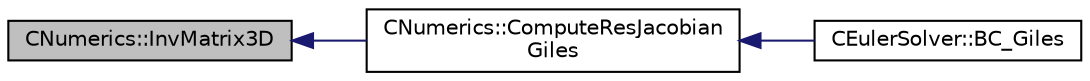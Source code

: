 digraph "CNumerics::InvMatrix3D"
{
  edge [fontname="Helvetica",fontsize="10",labelfontname="Helvetica",labelfontsize="10"];
  node [fontname="Helvetica",fontsize="10",shape=record];
  rankdir="LR";
  Node321 [label="CNumerics::InvMatrix3D",height=0.2,width=0.4,color="black", fillcolor="grey75", style="filled", fontcolor="black"];
  Node321 -> Node322 [dir="back",color="midnightblue",fontsize="10",style="solid",fontname="Helvetica"];
  Node322 [label="CNumerics::ComputeResJacobian\lGiles",height=0.2,width=0.4,color="black", fillcolor="white", style="filled",URL="$class_c_numerics.html#a78cd865849c3fe3accd1e977c836acec",tooltip="Computation of the flow Residual Jacoboan Matrix for Non Reflecting BC. "];
  Node322 -> Node323 [dir="back",color="midnightblue",fontsize="10",style="solid",fontname="Helvetica"];
  Node323 [label="CEulerSolver::BC_Giles",height=0.2,width=0.4,color="black", fillcolor="white", style="filled",URL="$class_c_euler_solver.html#aa4c3988e3ce0c18460b5c069650c57b0",tooltip="Impose the boundary condition using characteristic recostruction. "];
}
